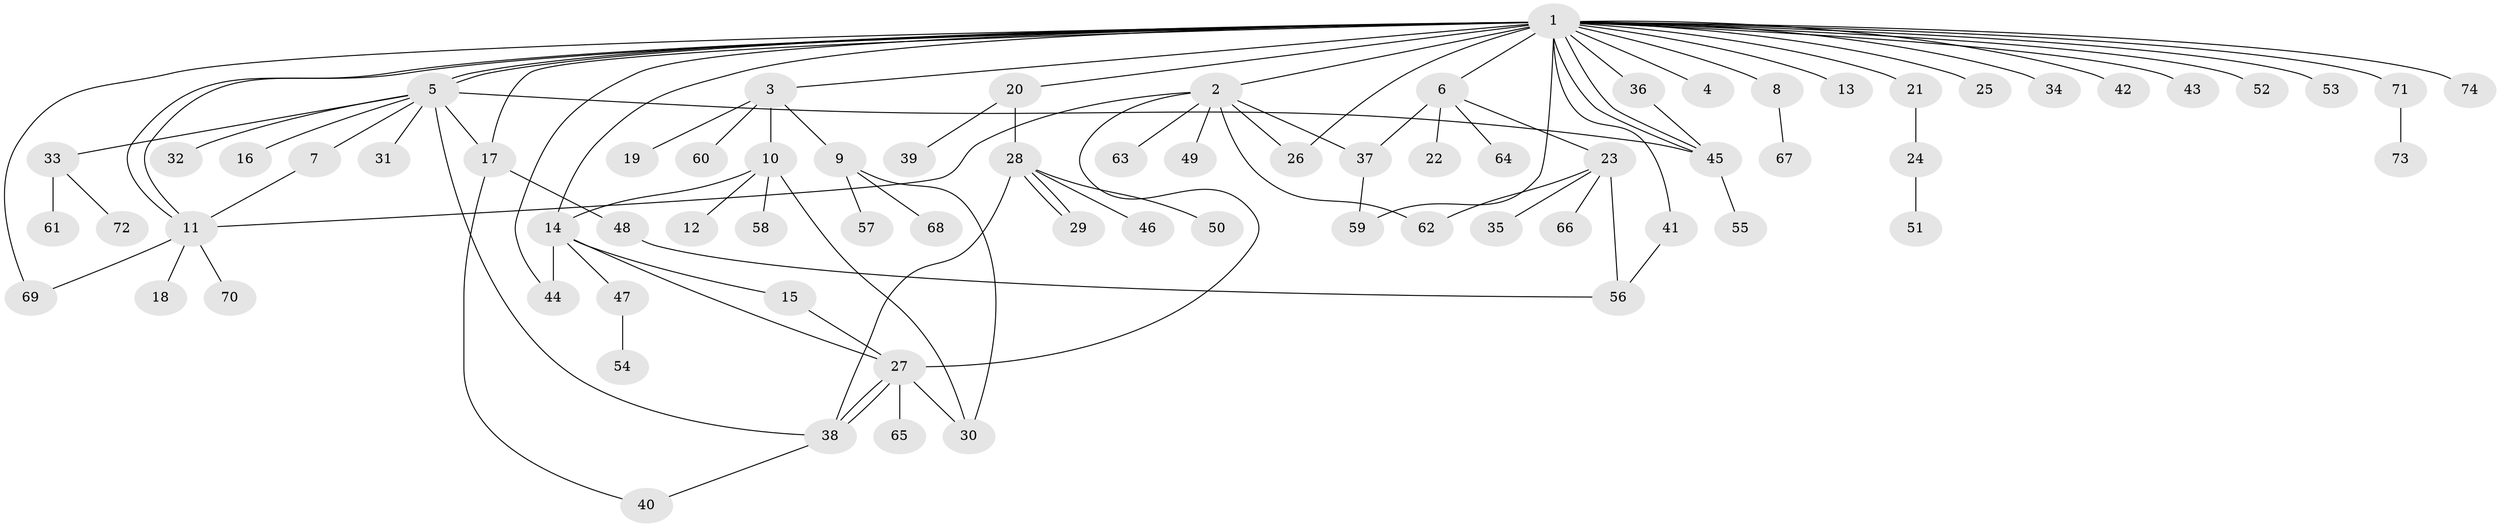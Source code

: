 // Generated by graph-tools (version 1.1) at 2025/25/03/09/25 03:25:54]
// undirected, 74 vertices, 99 edges
graph export_dot {
graph [start="1"]
  node [color=gray90,style=filled];
  1;
  2;
  3;
  4;
  5;
  6;
  7;
  8;
  9;
  10;
  11;
  12;
  13;
  14;
  15;
  16;
  17;
  18;
  19;
  20;
  21;
  22;
  23;
  24;
  25;
  26;
  27;
  28;
  29;
  30;
  31;
  32;
  33;
  34;
  35;
  36;
  37;
  38;
  39;
  40;
  41;
  42;
  43;
  44;
  45;
  46;
  47;
  48;
  49;
  50;
  51;
  52;
  53;
  54;
  55;
  56;
  57;
  58;
  59;
  60;
  61;
  62;
  63;
  64;
  65;
  66;
  67;
  68;
  69;
  70;
  71;
  72;
  73;
  74;
  1 -- 2;
  1 -- 3;
  1 -- 4;
  1 -- 5;
  1 -- 5;
  1 -- 6;
  1 -- 8;
  1 -- 11;
  1 -- 11;
  1 -- 13;
  1 -- 14;
  1 -- 17;
  1 -- 20;
  1 -- 21;
  1 -- 25;
  1 -- 26;
  1 -- 34;
  1 -- 36;
  1 -- 41;
  1 -- 42;
  1 -- 43;
  1 -- 44;
  1 -- 45;
  1 -- 45;
  1 -- 52;
  1 -- 53;
  1 -- 59;
  1 -- 69;
  1 -- 71;
  1 -- 74;
  2 -- 11;
  2 -- 26;
  2 -- 27;
  2 -- 37;
  2 -- 49;
  2 -- 62;
  2 -- 63;
  3 -- 9;
  3 -- 10;
  3 -- 19;
  3 -- 60;
  5 -- 7;
  5 -- 16;
  5 -- 17;
  5 -- 31;
  5 -- 32;
  5 -- 33;
  5 -- 38;
  5 -- 45;
  6 -- 22;
  6 -- 23;
  6 -- 37;
  6 -- 64;
  7 -- 11;
  8 -- 67;
  9 -- 30;
  9 -- 57;
  9 -- 68;
  10 -- 12;
  10 -- 14;
  10 -- 30;
  10 -- 58;
  11 -- 18;
  11 -- 69;
  11 -- 70;
  14 -- 15;
  14 -- 27;
  14 -- 44;
  14 -- 47;
  15 -- 27;
  17 -- 40;
  17 -- 48;
  20 -- 28;
  20 -- 39;
  21 -- 24;
  23 -- 35;
  23 -- 56;
  23 -- 62;
  23 -- 66;
  24 -- 51;
  27 -- 30;
  27 -- 38;
  27 -- 38;
  27 -- 65;
  28 -- 29;
  28 -- 29;
  28 -- 38;
  28 -- 46;
  28 -- 50;
  33 -- 61;
  33 -- 72;
  36 -- 45;
  37 -- 59;
  38 -- 40;
  41 -- 56;
  45 -- 55;
  47 -- 54;
  48 -- 56;
  71 -- 73;
}
